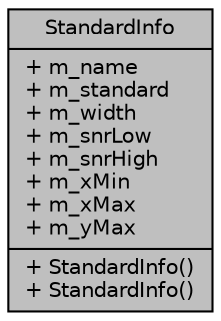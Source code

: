 digraph "StandardInfo"
{
  edge [fontname="Helvetica",fontsize="10",labelfontname="Helvetica",labelfontsize="10"];
  node [fontname="Helvetica",fontsize="10",shape=record];
  Node1 [label="{StandardInfo\n|+ m_name\l+ m_standard\l+ m_width\l+ m_snrLow\l+ m_snrHigh\l+ m_xMin\l+ m_xMax\l+ m_yMax\l|+ StandardInfo()\l+ StandardInfo()\l}",height=0.2,width=0.4,color="black", fillcolor="grey75", style="filled", fontcolor="black"];
}
